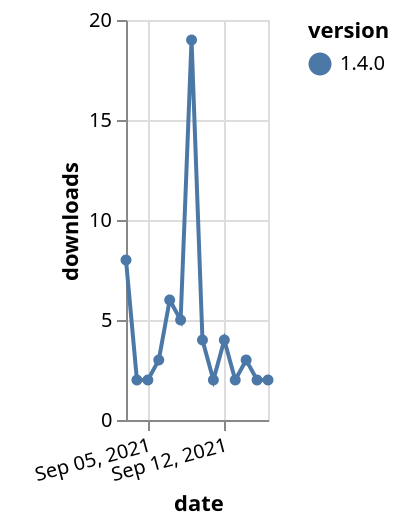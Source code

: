 {"$schema": "https://vega.github.io/schema/vega-lite/v5.json", "description": "A simple bar chart with embedded data.", "data": {"values": [{"date": "2021-09-03", "total": 9841, "delta": 8, "version": "1.4.0"}, {"date": "2021-09-04", "total": 9843, "delta": 2, "version": "1.4.0"}, {"date": "2021-09-05", "total": 9845, "delta": 2, "version": "1.4.0"}, {"date": "2021-09-06", "total": 9848, "delta": 3, "version": "1.4.0"}, {"date": "2021-09-07", "total": 9854, "delta": 6, "version": "1.4.0"}, {"date": "2021-09-08", "total": 9859, "delta": 5, "version": "1.4.0"}, {"date": "2021-09-09", "total": 9878, "delta": 19, "version": "1.4.0"}, {"date": "2021-09-10", "total": 9882, "delta": 4, "version": "1.4.0"}, {"date": "2021-09-11", "total": 9884, "delta": 2, "version": "1.4.0"}, {"date": "2021-09-12", "total": 9888, "delta": 4, "version": "1.4.0"}, {"date": "2021-09-13", "total": 9890, "delta": 2, "version": "1.4.0"}, {"date": "2021-09-14", "total": 9893, "delta": 3, "version": "1.4.0"}, {"date": "2021-09-15", "total": 9895, "delta": 2, "version": "1.4.0"}, {"date": "2021-09-16", "total": 9897, "delta": 2, "version": "1.4.0"}]}, "width": "container", "mark": {"type": "line", "point": {"filled": true}}, "encoding": {"x": {"field": "date", "type": "temporal", "timeUnit": "yearmonthdate", "title": "date", "axis": {"labelAngle": -15}}, "y": {"field": "delta", "type": "quantitative", "title": "downloads"}, "color": {"field": "version", "type": "nominal"}, "tooltip": {"field": "delta"}}}